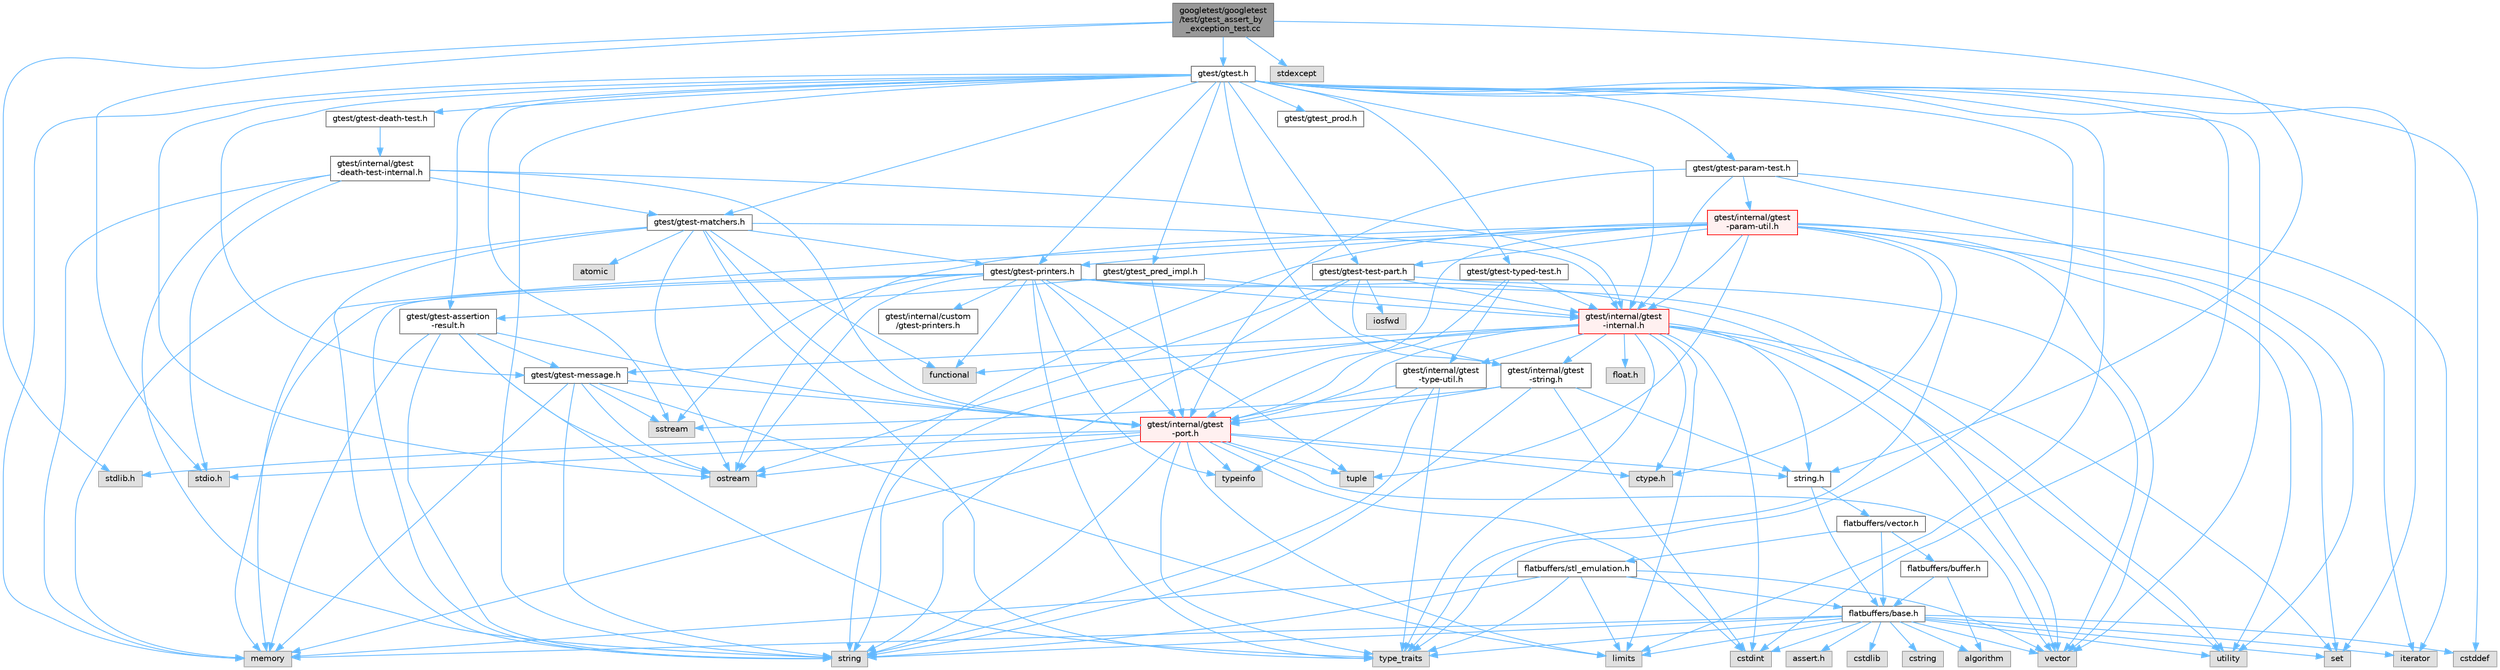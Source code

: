 digraph "googletest/googletest/test/gtest_assert_by_exception_test.cc"
{
 // LATEX_PDF_SIZE
  bgcolor="transparent";
  edge [fontname=Helvetica,fontsize=10,labelfontname=Helvetica,labelfontsize=10];
  node [fontname=Helvetica,fontsize=10,shape=box,height=0.2,width=0.4];
  Node1 [id="Node000001",label="googletest/googletest\l/test/gtest_assert_by\l_exception_test.cc",height=0.2,width=0.4,color="gray40", fillcolor="grey60", style="filled", fontcolor="black",tooltip=" "];
  Node1 -> Node2 [id="edge1_Node000001_Node000002",color="steelblue1",style="solid",tooltip=" "];
  Node2 [id="Node000002",label="stdio.h",height=0.2,width=0.4,color="grey60", fillcolor="#E0E0E0", style="filled",tooltip=" "];
  Node1 -> Node3 [id="edge2_Node000001_Node000003",color="steelblue1",style="solid",tooltip=" "];
  Node3 [id="Node000003",label="stdlib.h",height=0.2,width=0.4,color="grey60", fillcolor="#E0E0E0", style="filled",tooltip=" "];
  Node1 -> Node4 [id="edge3_Node000001_Node000004",color="steelblue1",style="solid",tooltip=" "];
  Node4 [id="Node000004",label="string.h",height=0.2,width=0.4,color="grey40", fillcolor="white", style="filled",URL="$string_8h.html",tooltip=" "];
  Node4 -> Node5 [id="edge4_Node000004_Node000005",color="steelblue1",style="solid",tooltip=" "];
  Node5 [id="Node000005",label="flatbuffers/base.h",height=0.2,width=0.4,color="grey40", fillcolor="white", style="filled",URL="$base_8h.html",tooltip=" "];
  Node5 -> Node6 [id="edge5_Node000005_Node000006",color="steelblue1",style="solid",tooltip=" "];
  Node6 [id="Node000006",label="assert.h",height=0.2,width=0.4,color="grey60", fillcolor="#E0E0E0", style="filled",tooltip=" "];
  Node5 -> Node7 [id="edge6_Node000005_Node000007",color="steelblue1",style="solid",tooltip=" "];
  Node7 [id="Node000007",label="cstdint",height=0.2,width=0.4,color="grey60", fillcolor="#E0E0E0", style="filled",tooltip=" "];
  Node5 -> Node8 [id="edge7_Node000005_Node000008",color="steelblue1",style="solid",tooltip=" "];
  Node8 [id="Node000008",label="cstddef",height=0.2,width=0.4,color="grey60", fillcolor="#E0E0E0", style="filled",tooltip=" "];
  Node5 -> Node9 [id="edge8_Node000005_Node000009",color="steelblue1",style="solid",tooltip=" "];
  Node9 [id="Node000009",label="cstdlib",height=0.2,width=0.4,color="grey60", fillcolor="#E0E0E0", style="filled",tooltip=" "];
  Node5 -> Node10 [id="edge9_Node000005_Node000010",color="steelblue1",style="solid",tooltip=" "];
  Node10 [id="Node000010",label="cstring",height=0.2,width=0.4,color="grey60", fillcolor="#E0E0E0", style="filled",tooltip=" "];
  Node5 -> Node11 [id="edge10_Node000005_Node000011",color="steelblue1",style="solid",tooltip=" "];
  Node11 [id="Node000011",label="utility",height=0.2,width=0.4,color="grey60", fillcolor="#E0E0E0", style="filled",tooltip=" "];
  Node5 -> Node12 [id="edge11_Node000005_Node000012",color="steelblue1",style="solid",tooltip=" "];
  Node12 [id="Node000012",label="string",height=0.2,width=0.4,color="grey60", fillcolor="#E0E0E0", style="filled",tooltip=" "];
  Node5 -> Node13 [id="edge12_Node000005_Node000013",color="steelblue1",style="solid",tooltip=" "];
  Node13 [id="Node000013",label="type_traits",height=0.2,width=0.4,color="grey60", fillcolor="#E0E0E0", style="filled",tooltip=" "];
  Node5 -> Node14 [id="edge13_Node000005_Node000014",color="steelblue1",style="solid",tooltip=" "];
  Node14 [id="Node000014",label="vector",height=0.2,width=0.4,color="grey60", fillcolor="#E0E0E0", style="filled",tooltip=" "];
  Node5 -> Node15 [id="edge14_Node000005_Node000015",color="steelblue1",style="solid",tooltip=" "];
  Node15 [id="Node000015",label="set",height=0.2,width=0.4,color="grey60", fillcolor="#E0E0E0", style="filled",tooltip=" "];
  Node5 -> Node16 [id="edge15_Node000005_Node000016",color="steelblue1",style="solid",tooltip=" "];
  Node16 [id="Node000016",label="algorithm",height=0.2,width=0.4,color="grey60", fillcolor="#E0E0E0", style="filled",tooltip=" "];
  Node5 -> Node17 [id="edge16_Node000005_Node000017",color="steelblue1",style="solid",tooltip=" "];
  Node17 [id="Node000017",label="limits",height=0.2,width=0.4,color="grey60", fillcolor="#E0E0E0", style="filled",tooltip=" "];
  Node5 -> Node18 [id="edge17_Node000005_Node000018",color="steelblue1",style="solid",tooltip=" "];
  Node18 [id="Node000018",label="iterator",height=0.2,width=0.4,color="grey60", fillcolor="#E0E0E0", style="filled",tooltip=" "];
  Node5 -> Node19 [id="edge18_Node000005_Node000019",color="steelblue1",style="solid",tooltip=" "];
  Node19 [id="Node000019",label="memory",height=0.2,width=0.4,color="grey60", fillcolor="#E0E0E0", style="filled",tooltip=" "];
  Node4 -> Node20 [id="edge19_Node000004_Node000020",color="steelblue1",style="solid",tooltip=" "];
  Node20 [id="Node000020",label="flatbuffers/vector.h",height=0.2,width=0.4,color="grey40", fillcolor="white", style="filled",URL="$vector_8h.html",tooltip=" "];
  Node20 -> Node5 [id="edge20_Node000020_Node000005",color="steelblue1",style="solid",tooltip=" "];
  Node20 -> Node21 [id="edge21_Node000020_Node000021",color="steelblue1",style="solid",tooltip=" "];
  Node21 [id="Node000021",label="flatbuffers/buffer.h",height=0.2,width=0.4,color="grey40", fillcolor="white", style="filled",URL="$buffer_8h.html",tooltip=" "];
  Node21 -> Node16 [id="edge22_Node000021_Node000016",color="steelblue1",style="solid",tooltip=" "];
  Node21 -> Node5 [id="edge23_Node000021_Node000005",color="steelblue1",style="solid",tooltip=" "];
  Node20 -> Node22 [id="edge24_Node000020_Node000022",color="steelblue1",style="solid",tooltip=" "];
  Node22 [id="Node000022",label="flatbuffers/stl_emulation.h",height=0.2,width=0.4,color="grey40", fillcolor="white", style="filled",URL="$stl__emulation_8h.html",tooltip=" "];
  Node22 -> Node5 [id="edge25_Node000022_Node000005",color="steelblue1",style="solid",tooltip=" "];
  Node22 -> Node12 [id="edge26_Node000022_Node000012",color="steelblue1",style="solid",tooltip=" "];
  Node22 -> Node13 [id="edge27_Node000022_Node000013",color="steelblue1",style="solid",tooltip=" "];
  Node22 -> Node14 [id="edge28_Node000022_Node000014",color="steelblue1",style="solid",tooltip=" "];
  Node22 -> Node19 [id="edge29_Node000022_Node000019",color="steelblue1",style="solid",tooltip=" "];
  Node22 -> Node17 [id="edge30_Node000022_Node000017",color="steelblue1",style="solid",tooltip=" "];
  Node1 -> Node23 [id="edge31_Node000001_Node000023",color="steelblue1",style="solid",tooltip=" "];
  Node23 [id="Node000023",label="stdexcept",height=0.2,width=0.4,color="grey60", fillcolor="#E0E0E0", style="filled",tooltip=" "];
  Node1 -> Node24 [id="edge32_Node000001_Node000024",color="steelblue1",style="solid",tooltip=" "];
  Node24 [id="Node000024",label="gtest/gtest.h",height=0.2,width=0.4,color="grey40", fillcolor="white", style="filled",URL="$gtest_8h.html",tooltip=" "];
  Node24 -> Node8 [id="edge33_Node000024_Node000008",color="steelblue1",style="solid",tooltip=" "];
  Node24 -> Node7 [id="edge34_Node000024_Node000007",color="steelblue1",style="solid",tooltip=" "];
  Node24 -> Node17 [id="edge35_Node000024_Node000017",color="steelblue1",style="solid",tooltip=" "];
  Node24 -> Node19 [id="edge36_Node000024_Node000019",color="steelblue1",style="solid",tooltip=" "];
  Node24 -> Node25 [id="edge37_Node000024_Node000025",color="steelblue1",style="solid",tooltip=" "];
  Node25 [id="Node000025",label="ostream",height=0.2,width=0.4,color="grey60", fillcolor="#E0E0E0", style="filled",tooltip=" "];
  Node24 -> Node15 [id="edge38_Node000024_Node000015",color="steelblue1",style="solid",tooltip=" "];
  Node24 -> Node26 [id="edge39_Node000024_Node000026",color="steelblue1",style="solid",tooltip=" "];
  Node26 [id="Node000026",label="sstream",height=0.2,width=0.4,color="grey60", fillcolor="#E0E0E0", style="filled",tooltip=" "];
  Node24 -> Node12 [id="edge40_Node000024_Node000012",color="steelblue1",style="solid",tooltip=" "];
  Node24 -> Node13 [id="edge41_Node000024_Node000013",color="steelblue1",style="solid",tooltip=" "];
  Node24 -> Node14 [id="edge42_Node000024_Node000014",color="steelblue1",style="solid",tooltip=" "];
  Node24 -> Node27 [id="edge43_Node000024_Node000027",color="steelblue1",style="solid",tooltip=" "];
  Node27 [id="Node000027",label="gtest/gtest-assertion\l-result.h",height=0.2,width=0.4,color="grey40", fillcolor="white", style="filled",URL="$gtest-assertion-result_8h.html",tooltip=" "];
  Node27 -> Node19 [id="edge44_Node000027_Node000019",color="steelblue1",style="solid",tooltip=" "];
  Node27 -> Node25 [id="edge45_Node000027_Node000025",color="steelblue1",style="solid",tooltip=" "];
  Node27 -> Node12 [id="edge46_Node000027_Node000012",color="steelblue1",style="solid",tooltip=" "];
  Node27 -> Node13 [id="edge47_Node000027_Node000013",color="steelblue1",style="solid",tooltip=" "];
  Node27 -> Node28 [id="edge48_Node000027_Node000028",color="steelblue1",style="solid",tooltip=" "];
  Node28 [id="Node000028",label="gtest/gtest-message.h",height=0.2,width=0.4,color="grey40", fillcolor="white", style="filled",URL="$gtest-message_8h.html",tooltip=" "];
  Node28 -> Node17 [id="edge49_Node000028_Node000017",color="steelblue1",style="solid",tooltip=" "];
  Node28 -> Node19 [id="edge50_Node000028_Node000019",color="steelblue1",style="solid",tooltip=" "];
  Node28 -> Node25 [id="edge51_Node000028_Node000025",color="steelblue1",style="solid",tooltip=" "];
  Node28 -> Node26 [id="edge52_Node000028_Node000026",color="steelblue1",style="solid",tooltip=" "];
  Node28 -> Node12 [id="edge53_Node000028_Node000012",color="steelblue1",style="solid",tooltip=" "];
  Node28 -> Node29 [id="edge54_Node000028_Node000029",color="steelblue1",style="solid",tooltip=" "];
  Node29 [id="Node000029",label="gtest/internal/gtest\l-port.h",height=0.2,width=0.4,color="red", fillcolor="#FFF0F0", style="filled",URL="$gtest-port_8h.html",tooltip=" "];
  Node29 -> Node31 [id="edge55_Node000029_Node000031",color="steelblue1",style="solid",tooltip=" "];
  Node31 [id="Node000031",label="ctype.h",height=0.2,width=0.4,color="grey60", fillcolor="#E0E0E0", style="filled",tooltip=" "];
  Node29 -> Node2 [id="edge56_Node000029_Node000002",color="steelblue1",style="solid",tooltip=" "];
  Node29 -> Node3 [id="edge57_Node000029_Node000003",color="steelblue1",style="solid",tooltip=" "];
  Node29 -> Node4 [id="edge58_Node000029_Node000004",color="steelblue1",style="solid",tooltip=" "];
  Node29 -> Node7 [id="edge59_Node000029_Node000007",color="steelblue1",style="solid",tooltip=" "];
  Node29 -> Node17 [id="edge60_Node000029_Node000017",color="steelblue1",style="solid",tooltip=" "];
  Node29 -> Node19 [id="edge61_Node000029_Node000019",color="steelblue1",style="solid",tooltip=" "];
  Node29 -> Node25 [id="edge62_Node000029_Node000025",color="steelblue1",style="solid",tooltip=" "];
  Node29 -> Node12 [id="edge63_Node000029_Node000012",color="steelblue1",style="solid",tooltip=" "];
  Node29 -> Node36 [id="edge64_Node000029_Node000036",color="steelblue1",style="solid",tooltip=" "];
  Node36 [id="Node000036",label="tuple",height=0.2,width=0.4,color="grey60", fillcolor="#E0E0E0", style="filled",tooltip=" "];
  Node29 -> Node13 [id="edge65_Node000029_Node000013",color="steelblue1",style="solid",tooltip=" "];
  Node29 -> Node14 [id="edge66_Node000029_Node000014",color="steelblue1",style="solid",tooltip=" "];
  Node29 -> Node44 [id="edge67_Node000029_Node000044",color="steelblue1",style="solid",tooltip=" "];
  Node44 [id="Node000044",label="typeinfo",height=0.2,width=0.4,color="grey60", fillcolor="#E0E0E0", style="filled",tooltip=" "];
  Node27 -> Node29 [id="edge68_Node000027_Node000029",color="steelblue1",style="solid",tooltip=" "];
  Node24 -> Node45 [id="edge69_Node000024_Node000045",color="steelblue1",style="solid",tooltip=" "];
  Node45 [id="Node000045",label="gtest/gtest-death-test.h",height=0.2,width=0.4,color="grey40", fillcolor="white", style="filled",URL="$gtest-death-test_8h.html",tooltip=" "];
  Node45 -> Node46 [id="edge70_Node000045_Node000046",color="steelblue1",style="solid",tooltip=" "];
  Node46 [id="Node000046",label="gtest/internal/gtest\l-death-test-internal.h",height=0.2,width=0.4,color="grey40", fillcolor="white", style="filled",URL="$gtest-death-test-internal_8h.html",tooltip=" "];
  Node46 -> Node2 [id="edge71_Node000046_Node000002",color="steelblue1",style="solid",tooltip=" "];
  Node46 -> Node19 [id="edge72_Node000046_Node000019",color="steelblue1",style="solid",tooltip=" "];
  Node46 -> Node12 [id="edge73_Node000046_Node000012",color="steelblue1",style="solid",tooltip=" "];
  Node46 -> Node47 [id="edge74_Node000046_Node000047",color="steelblue1",style="solid",tooltip=" "];
  Node47 [id="Node000047",label="gtest/gtest-matchers.h",height=0.2,width=0.4,color="grey40", fillcolor="white", style="filled",URL="$gtest-matchers_8h.html",tooltip=" "];
  Node47 -> Node48 [id="edge75_Node000047_Node000048",color="steelblue1",style="solid",tooltip=" "];
  Node48 [id="Node000048",label="atomic",height=0.2,width=0.4,color="grey60", fillcolor="#E0E0E0", style="filled",tooltip=" "];
  Node47 -> Node49 [id="edge76_Node000047_Node000049",color="steelblue1",style="solid",tooltip=" "];
  Node49 [id="Node000049",label="functional",height=0.2,width=0.4,color="grey60", fillcolor="#E0E0E0", style="filled",tooltip=" "];
  Node47 -> Node19 [id="edge77_Node000047_Node000019",color="steelblue1",style="solid",tooltip=" "];
  Node47 -> Node25 [id="edge78_Node000047_Node000025",color="steelblue1",style="solid",tooltip=" "];
  Node47 -> Node12 [id="edge79_Node000047_Node000012",color="steelblue1",style="solid",tooltip=" "];
  Node47 -> Node13 [id="edge80_Node000047_Node000013",color="steelblue1",style="solid",tooltip=" "];
  Node47 -> Node50 [id="edge81_Node000047_Node000050",color="steelblue1",style="solid",tooltip=" "];
  Node50 [id="Node000050",label="gtest/gtest-printers.h",height=0.2,width=0.4,color="grey40", fillcolor="white", style="filled",URL="$gtest-printers_8h.html",tooltip=" "];
  Node50 -> Node49 [id="edge82_Node000050_Node000049",color="steelblue1",style="solid",tooltip=" "];
  Node50 -> Node19 [id="edge83_Node000050_Node000019",color="steelblue1",style="solid",tooltip=" "];
  Node50 -> Node25 [id="edge84_Node000050_Node000025",color="steelblue1",style="solid",tooltip=" "];
  Node50 -> Node26 [id="edge85_Node000050_Node000026",color="steelblue1",style="solid",tooltip=" "];
  Node50 -> Node12 [id="edge86_Node000050_Node000012",color="steelblue1",style="solid",tooltip=" "];
  Node50 -> Node36 [id="edge87_Node000050_Node000036",color="steelblue1",style="solid",tooltip=" "];
  Node50 -> Node13 [id="edge88_Node000050_Node000013",color="steelblue1",style="solid",tooltip=" "];
  Node50 -> Node44 [id="edge89_Node000050_Node000044",color="steelblue1",style="solid",tooltip=" "];
  Node50 -> Node11 [id="edge90_Node000050_Node000011",color="steelblue1",style="solid",tooltip=" "];
  Node50 -> Node14 [id="edge91_Node000050_Node000014",color="steelblue1",style="solid",tooltip=" "];
  Node50 -> Node51 [id="edge92_Node000050_Node000051",color="steelblue1",style="solid",tooltip=" "];
  Node51 [id="Node000051",label="gtest/internal/gtest\l-internal.h",height=0.2,width=0.4,color="red", fillcolor="#FFF0F0", style="filled",URL="$gtest-internal_8h.html",tooltip=" "];
  Node51 -> Node29 [id="edge93_Node000051_Node000029",color="steelblue1",style="solid",tooltip=" "];
  Node51 -> Node31 [id="edge94_Node000051_Node000031",color="steelblue1",style="solid",tooltip=" "];
  Node51 -> Node52 [id="edge95_Node000051_Node000052",color="steelblue1",style="solid",tooltip=" "];
  Node52 [id="Node000052",label="float.h",height=0.2,width=0.4,color="grey60", fillcolor="#E0E0E0", style="filled",tooltip=" "];
  Node51 -> Node4 [id="edge96_Node000051_Node000004",color="steelblue1",style="solid",tooltip=" "];
  Node51 -> Node7 [id="edge97_Node000051_Node000007",color="steelblue1",style="solid",tooltip=" "];
  Node51 -> Node49 [id="edge98_Node000051_Node000049",color="steelblue1",style="solid",tooltip=" "];
  Node51 -> Node17 [id="edge99_Node000051_Node000017",color="steelblue1",style="solid",tooltip=" "];
  Node51 -> Node15 [id="edge100_Node000051_Node000015",color="steelblue1",style="solid",tooltip=" "];
  Node51 -> Node12 [id="edge101_Node000051_Node000012",color="steelblue1",style="solid",tooltip=" "];
  Node51 -> Node13 [id="edge102_Node000051_Node000013",color="steelblue1",style="solid",tooltip=" "];
  Node51 -> Node11 [id="edge103_Node000051_Node000011",color="steelblue1",style="solid",tooltip=" "];
  Node51 -> Node14 [id="edge104_Node000051_Node000014",color="steelblue1",style="solid",tooltip=" "];
  Node51 -> Node28 [id="edge105_Node000051_Node000028",color="steelblue1",style="solid",tooltip=" "];
  Node51 -> Node55 [id="edge106_Node000051_Node000055",color="steelblue1",style="solid",tooltip=" "];
  Node55 [id="Node000055",label="gtest/internal/gtest\l-string.h",height=0.2,width=0.4,color="grey40", fillcolor="white", style="filled",URL="$gtest-string_8h.html",tooltip=" "];
  Node55 -> Node4 [id="edge107_Node000055_Node000004",color="steelblue1",style="solid",tooltip=" "];
  Node55 -> Node7 [id="edge108_Node000055_Node000007",color="steelblue1",style="solid",tooltip=" "];
  Node55 -> Node26 [id="edge109_Node000055_Node000026",color="steelblue1",style="solid",tooltip=" "];
  Node55 -> Node12 [id="edge110_Node000055_Node000012",color="steelblue1",style="solid",tooltip=" "];
  Node55 -> Node29 [id="edge111_Node000055_Node000029",color="steelblue1",style="solid",tooltip=" "];
  Node51 -> Node56 [id="edge112_Node000051_Node000056",color="steelblue1",style="solid",tooltip=" "];
  Node56 [id="Node000056",label="gtest/internal/gtest\l-type-util.h",height=0.2,width=0.4,color="grey40", fillcolor="white", style="filled",URL="$gtest-type-util_8h.html",tooltip=" "];
  Node56 -> Node12 [id="edge113_Node000056_Node000012",color="steelblue1",style="solid",tooltip=" "];
  Node56 -> Node13 [id="edge114_Node000056_Node000013",color="steelblue1",style="solid",tooltip=" "];
  Node56 -> Node44 [id="edge115_Node000056_Node000044",color="steelblue1",style="solid",tooltip=" "];
  Node56 -> Node29 [id="edge116_Node000056_Node000029",color="steelblue1",style="solid",tooltip=" "];
  Node50 -> Node29 [id="edge117_Node000050_Node000029",color="steelblue1",style="solid",tooltip=" "];
  Node50 -> Node57 [id="edge118_Node000050_Node000057",color="steelblue1",style="solid",tooltip=" "];
  Node57 [id="Node000057",label="gtest/internal/custom\l/gtest-printers.h",height=0.2,width=0.4,color="grey40", fillcolor="white", style="filled",URL="$internal_2custom_2gtest-printers_8h.html",tooltip=" "];
  Node47 -> Node51 [id="edge119_Node000047_Node000051",color="steelblue1",style="solid",tooltip=" "];
  Node47 -> Node29 [id="edge120_Node000047_Node000029",color="steelblue1",style="solid",tooltip=" "];
  Node46 -> Node51 [id="edge121_Node000046_Node000051",color="steelblue1",style="solid",tooltip=" "];
  Node46 -> Node29 [id="edge122_Node000046_Node000029",color="steelblue1",style="solid",tooltip=" "];
  Node24 -> Node47 [id="edge123_Node000024_Node000047",color="steelblue1",style="solid",tooltip=" "];
  Node24 -> Node28 [id="edge124_Node000024_Node000028",color="steelblue1",style="solid",tooltip=" "];
  Node24 -> Node58 [id="edge125_Node000024_Node000058",color="steelblue1",style="solid",tooltip=" "];
  Node58 [id="Node000058",label="gtest/gtest-param-test.h",height=0.2,width=0.4,color="grey40", fillcolor="white", style="filled",URL="$gtest-param-test_8h.html",tooltip=" "];
  Node58 -> Node18 [id="edge126_Node000058_Node000018",color="steelblue1",style="solid",tooltip=" "];
  Node58 -> Node11 [id="edge127_Node000058_Node000011",color="steelblue1",style="solid",tooltip=" "];
  Node58 -> Node51 [id="edge128_Node000058_Node000051",color="steelblue1",style="solid",tooltip=" "];
  Node58 -> Node59 [id="edge129_Node000058_Node000059",color="steelblue1",style="solid",tooltip=" "];
  Node59 [id="Node000059",label="gtest/internal/gtest\l-param-util.h",height=0.2,width=0.4,color="red", fillcolor="#FFF0F0", style="filled",URL="$gtest-param-util_8h.html",tooltip=" "];
  Node59 -> Node31 [id="edge130_Node000059_Node000031",color="steelblue1",style="solid",tooltip=" "];
  Node59 -> Node18 [id="edge131_Node000059_Node000018",color="steelblue1",style="solid",tooltip=" "];
  Node59 -> Node19 [id="edge132_Node000059_Node000019",color="steelblue1",style="solid",tooltip=" "];
  Node59 -> Node25 [id="edge133_Node000059_Node000025",color="steelblue1",style="solid",tooltip=" "];
  Node59 -> Node15 [id="edge134_Node000059_Node000015",color="steelblue1",style="solid",tooltip=" "];
  Node59 -> Node12 [id="edge135_Node000059_Node000012",color="steelblue1",style="solid",tooltip=" "];
  Node59 -> Node36 [id="edge136_Node000059_Node000036",color="steelblue1",style="solid",tooltip=" "];
  Node59 -> Node13 [id="edge137_Node000059_Node000013",color="steelblue1",style="solid",tooltip=" "];
  Node59 -> Node11 [id="edge138_Node000059_Node000011",color="steelblue1",style="solid",tooltip=" "];
  Node59 -> Node14 [id="edge139_Node000059_Node000014",color="steelblue1",style="solid",tooltip=" "];
  Node59 -> Node50 [id="edge140_Node000059_Node000050",color="steelblue1",style="solid",tooltip=" "];
  Node59 -> Node62 [id="edge141_Node000059_Node000062",color="steelblue1",style="solid",tooltip=" "];
  Node62 [id="Node000062",label="gtest/gtest-test-part.h",height=0.2,width=0.4,color="grey40", fillcolor="white", style="filled",URL="$gtest-test-part_8h.html",tooltip=" "];
  Node62 -> Node63 [id="edge142_Node000062_Node000063",color="steelblue1",style="solid",tooltip=" "];
  Node63 [id="Node000063",label="iosfwd",height=0.2,width=0.4,color="grey60", fillcolor="#E0E0E0", style="filled",tooltip=" "];
  Node62 -> Node25 [id="edge143_Node000062_Node000025",color="steelblue1",style="solid",tooltip=" "];
  Node62 -> Node12 [id="edge144_Node000062_Node000012",color="steelblue1",style="solid",tooltip=" "];
  Node62 -> Node14 [id="edge145_Node000062_Node000014",color="steelblue1",style="solid",tooltip=" "];
  Node62 -> Node51 [id="edge146_Node000062_Node000051",color="steelblue1",style="solid",tooltip=" "];
  Node62 -> Node55 [id="edge147_Node000062_Node000055",color="steelblue1",style="solid",tooltip=" "];
  Node59 -> Node51 [id="edge148_Node000059_Node000051",color="steelblue1",style="solid",tooltip=" "];
  Node59 -> Node29 [id="edge149_Node000059_Node000029",color="steelblue1",style="solid",tooltip=" "];
  Node58 -> Node29 [id="edge150_Node000058_Node000029",color="steelblue1",style="solid",tooltip=" "];
  Node24 -> Node50 [id="edge151_Node000024_Node000050",color="steelblue1",style="solid",tooltip=" "];
  Node24 -> Node62 [id="edge152_Node000024_Node000062",color="steelblue1",style="solid",tooltip=" "];
  Node24 -> Node64 [id="edge153_Node000024_Node000064",color="steelblue1",style="solid",tooltip=" "];
  Node64 [id="Node000064",label="gtest/gtest-typed-test.h",height=0.2,width=0.4,color="grey40", fillcolor="white", style="filled",URL="$gtest-typed-test_8h.html",tooltip=" "];
  Node64 -> Node51 [id="edge154_Node000064_Node000051",color="steelblue1",style="solid",tooltip=" "];
  Node64 -> Node29 [id="edge155_Node000064_Node000029",color="steelblue1",style="solid",tooltip=" "];
  Node64 -> Node56 [id="edge156_Node000064_Node000056",color="steelblue1",style="solid",tooltip=" "];
  Node24 -> Node65 [id="edge157_Node000024_Node000065",color="steelblue1",style="solid",tooltip=" "];
  Node65 [id="Node000065",label="gtest/gtest_pred_impl.h",height=0.2,width=0.4,color="grey40", fillcolor="white", style="filled",URL="$gtest__pred__impl_8h.html",tooltip=" "];
  Node65 -> Node27 [id="edge158_Node000065_Node000027",color="steelblue1",style="solid",tooltip=" "];
  Node65 -> Node51 [id="edge159_Node000065_Node000051",color="steelblue1",style="solid",tooltip=" "];
  Node65 -> Node29 [id="edge160_Node000065_Node000029",color="steelblue1",style="solid",tooltip=" "];
  Node24 -> Node66 [id="edge161_Node000024_Node000066",color="steelblue1",style="solid",tooltip=" "];
  Node66 [id="Node000066",label="gtest/gtest_prod.h",height=0.2,width=0.4,color="grey40", fillcolor="white", style="filled",URL="$gtest__prod_8h.html",tooltip=" "];
  Node24 -> Node51 [id="edge162_Node000024_Node000051",color="steelblue1",style="solid",tooltip=" "];
  Node24 -> Node55 [id="edge163_Node000024_Node000055",color="steelblue1",style="solid",tooltip=" "];
}
